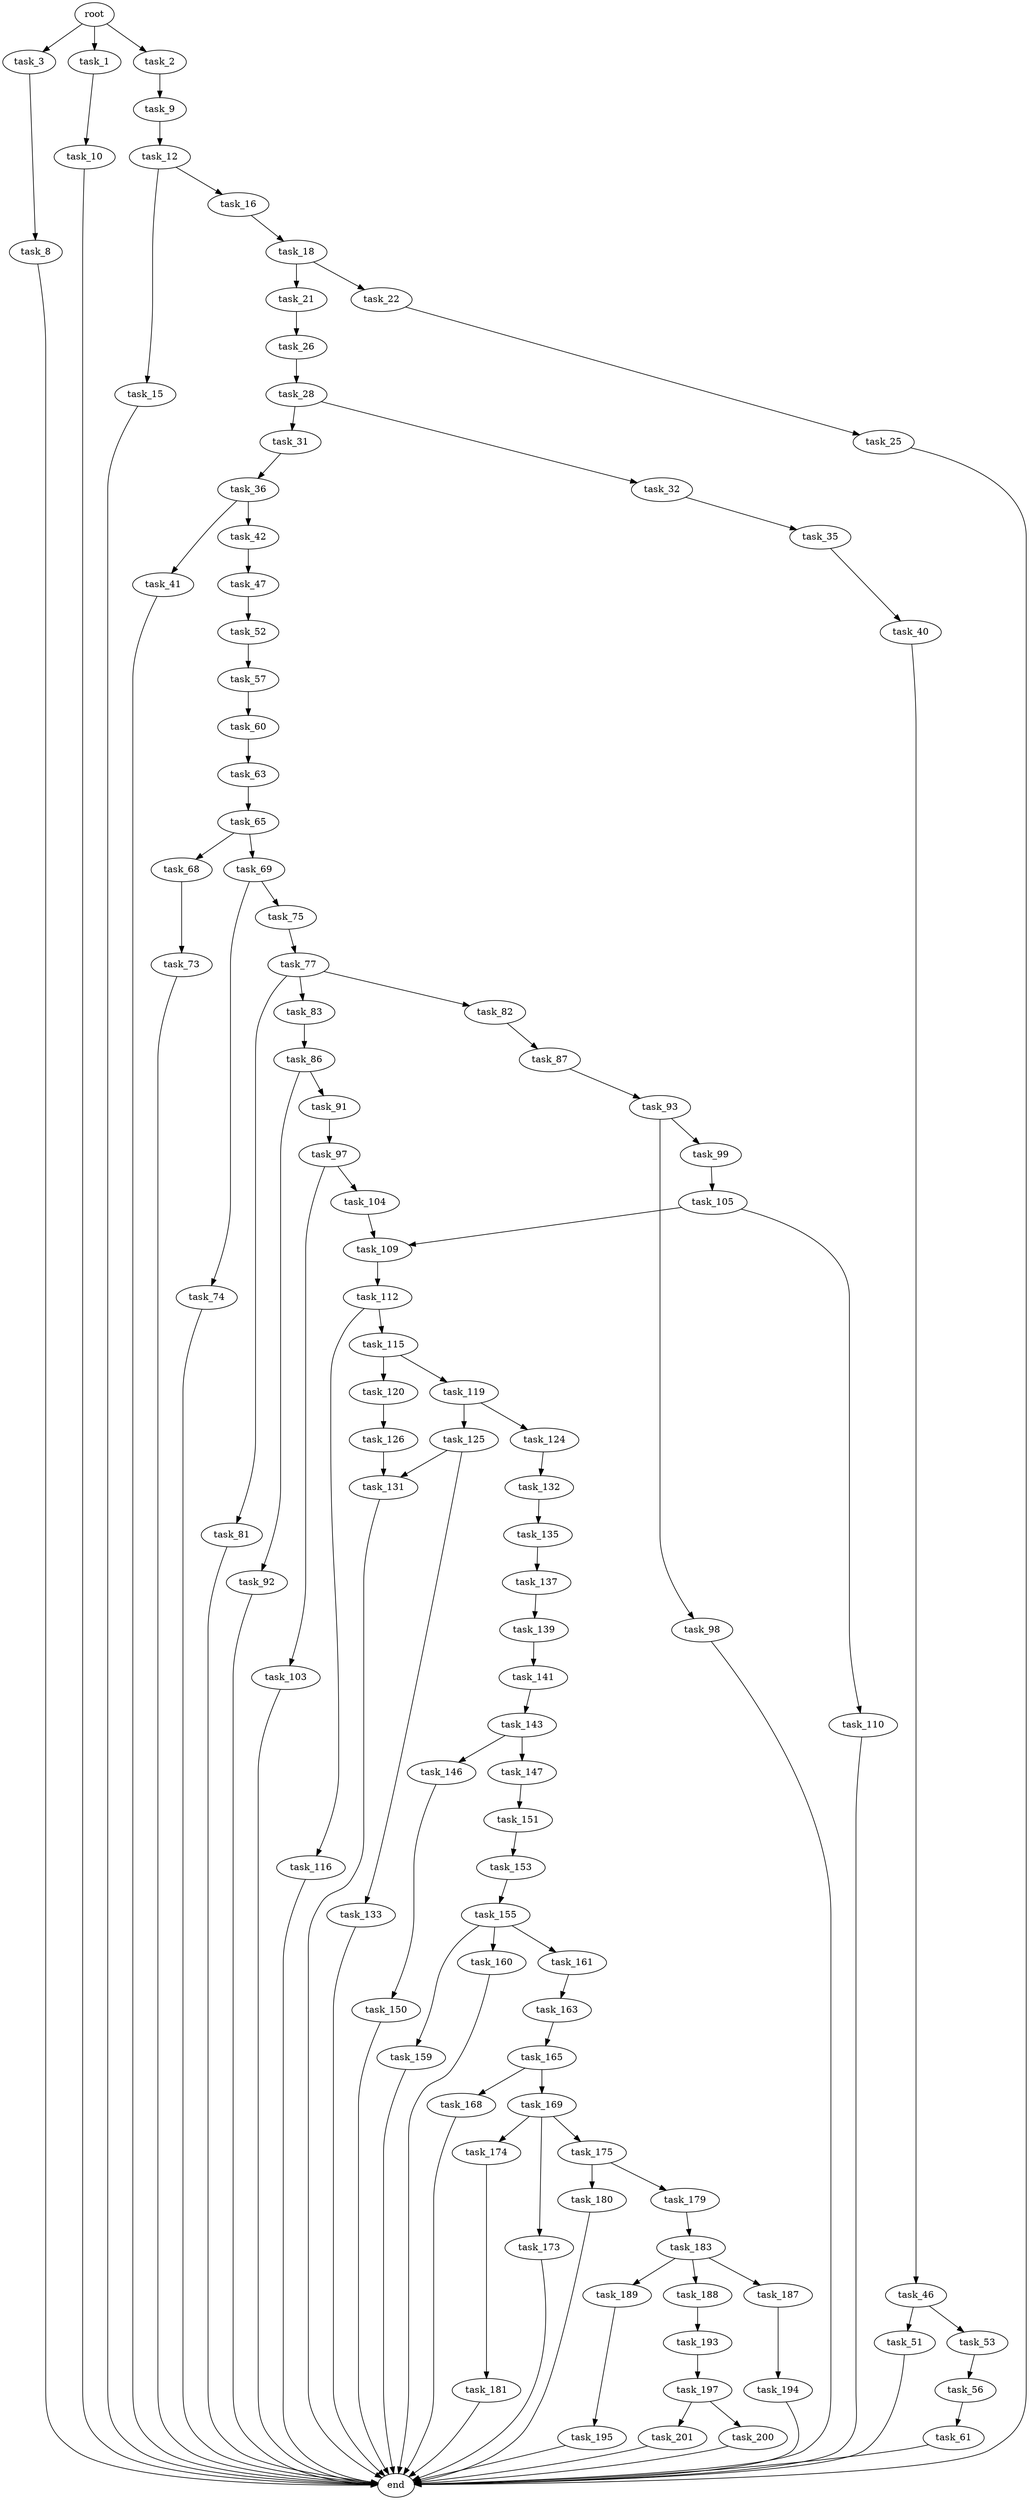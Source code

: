 digraph G {
  root [size="0.000000"];
  task_1 [size="1789679542.000000"];
  task_2 [size="17476833800.000000"];
  task_3 [size="35677765530.000000"];
  task_8 [size="14466785416.000000"];
  task_9 [size="6934681523.000000"];
  task_10 [size="6227647731.000000"];
  task_12 [size="169108520857.000000"];
  task_15 [size="17425587550.000000"];
  task_16 [size="1073741824000.000000"];
  task_18 [size="830480345829.000000"];
  task_21 [size="425007774184.000000"];
  task_22 [size="1014009588079.000000"];
  task_25 [size="469981329599.000000"];
  task_26 [size="11361630162.000000"];
  task_28 [size="1824151722.000000"];
  task_31 [size="6442938783.000000"];
  task_32 [size="1697185161.000000"];
  task_35 [size="485300636698.000000"];
  task_36 [size="782757789696.000000"];
  task_40 [size="12250252443.000000"];
  task_41 [size="1585348660.000000"];
  task_42 [size="85851886249.000000"];
  task_46 [size="6060196668.000000"];
  task_47 [size="1086326337.000000"];
  task_51 [size="97140943102.000000"];
  task_52 [size="549755813888.000000"];
  task_53 [size="2616797479.000000"];
  task_56 [size="32965539947.000000"];
  task_57 [size="24992492926.000000"];
  task_60 [size="8589934592.000000"];
  task_61 [size="321704715047.000000"];
  task_63 [size="72322332530.000000"];
  task_65 [size="39782845810.000000"];
  task_68 [size="231928233984.000000"];
  task_69 [size="231928233984.000000"];
  task_73 [size="368293445632.000000"];
  task_74 [size="121341407874.000000"];
  task_75 [size="8589934592.000000"];
  task_77 [size="961278973540.000000"];
  task_81 [size="208019519075.000000"];
  task_82 [size="368293445632.000000"];
  task_83 [size="570172009.000000"];
  task_86 [size="9083351281.000000"];
  task_87 [size="368293445632.000000"];
  task_91 [size="1131506547.000000"];
  task_92 [size="14565965922.000000"];
  task_93 [size="28991029248.000000"];
  task_97 [size="134217728000.000000"];
  task_98 [size="7867689929.000000"];
  task_99 [size="28991029248.000000"];
  task_103 [size="3560757529.000000"];
  task_104 [size="64418779203.000000"];
  task_105 [size="11231489955.000000"];
  task_109 [size="3107228172.000000"];
  task_110 [size="549755813888.000000"];
  task_112 [size="5954065511.000000"];
  task_115 [size="15986950605.000000"];
  task_116 [size="33829951488.000000"];
  task_119 [size="678317160300.000000"];
  task_120 [size="872365142.000000"];
  task_124 [size="15412363833.000000"];
  task_125 [size="9504351272.000000"];
  task_126 [size="13104155017.000000"];
  task_131 [size="28991029248.000000"];
  task_132 [size="5925269672.000000"];
  task_133 [size="24176200160.000000"];
  task_135 [size="9303004411.000000"];
  task_137 [size="6298798410.000000"];
  task_139 [size="492759372302.000000"];
  task_141 [size="4309751142.000000"];
  task_143 [size="102903614668.000000"];
  task_146 [size="1073741824000.000000"];
  task_147 [size="68719476736.000000"];
  task_150 [size="782757789696.000000"];
  task_151 [size="68719476736.000000"];
  task_153 [size="163017202420.000000"];
  task_155 [size="29485883924.000000"];
  task_159 [size="492124788628.000000"];
  task_160 [size="6763425555.000000"];
  task_161 [size="1951357544.000000"];
  task_163 [size="1111623337811.000000"];
  task_165 [size="231928233984.000000"];
  task_168 [size="17052576951.000000"];
  task_169 [size="200131708869.000000"];
  task_173 [size="73913060220.000000"];
  task_174 [size="1404907341451.000000"];
  task_175 [size="27937064652.000000"];
  task_179 [size="1215131505.000000"];
  task_180 [size="13398403060.000000"];
  task_181 [size="144077226556.000000"];
  task_183 [size="8589934592.000000"];
  task_187 [size="205574902578.000000"];
  task_188 [size="121131579961.000000"];
  task_189 [size="166663673615.000000"];
  task_193 [size="1073741824000.000000"];
  task_194 [size="2711787238.000000"];
  task_195 [size="134217728000.000000"];
  task_197 [size="28991029248.000000"];
  task_200 [size="2334048192.000000"];
  task_201 [size="282700714141.000000"];
  end [size="0.000000"];

  root -> task_1 [size="1.000000"];
  root -> task_2 [size="1.000000"];
  root -> task_3 [size="1.000000"];
  task_1 -> task_10 [size="134217728.000000"];
  task_2 -> task_9 [size="301989888.000000"];
  task_3 -> task_8 [size="134217728.000000"];
  task_8 -> end [size="1.000000"];
  task_9 -> task_12 [size="134217728.000000"];
  task_10 -> end [size="1.000000"];
  task_12 -> task_15 [size="134217728.000000"];
  task_12 -> task_16 [size="134217728.000000"];
  task_15 -> end [size="1.000000"];
  task_16 -> task_18 [size="838860800.000000"];
  task_18 -> task_21 [size="679477248.000000"];
  task_18 -> task_22 [size="679477248.000000"];
  task_21 -> task_26 [size="411041792.000000"];
  task_22 -> task_25 [size="679477248.000000"];
  task_25 -> end [size="1.000000"];
  task_26 -> task_28 [size="209715200.000000"];
  task_28 -> task_31 [size="134217728.000000"];
  task_28 -> task_32 [size="134217728.000000"];
  task_31 -> task_36 [size="134217728.000000"];
  task_32 -> task_35 [size="33554432.000000"];
  task_35 -> task_40 [size="411041792.000000"];
  task_36 -> task_41 [size="679477248.000000"];
  task_36 -> task_42 [size="679477248.000000"];
  task_40 -> task_46 [size="679477248.000000"];
  task_41 -> end [size="1.000000"];
  task_42 -> task_47 [size="134217728.000000"];
  task_46 -> task_51 [size="134217728.000000"];
  task_46 -> task_53 [size="134217728.000000"];
  task_47 -> task_52 [size="33554432.000000"];
  task_51 -> end [size="1.000000"];
  task_52 -> task_57 [size="536870912.000000"];
  task_53 -> task_56 [size="301989888.000000"];
  task_56 -> task_61 [size="838860800.000000"];
  task_57 -> task_60 [size="679477248.000000"];
  task_60 -> task_63 [size="33554432.000000"];
  task_61 -> end [size="1.000000"];
  task_63 -> task_65 [size="134217728.000000"];
  task_65 -> task_68 [size="33554432.000000"];
  task_65 -> task_69 [size="33554432.000000"];
  task_68 -> task_73 [size="301989888.000000"];
  task_69 -> task_74 [size="301989888.000000"];
  task_69 -> task_75 [size="301989888.000000"];
  task_73 -> end [size="1.000000"];
  task_74 -> end [size="1.000000"];
  task_75 -> task_77 [size="33554432.000000"];
  task_77 -> task_81 [size="838860800.000000"];
  task_77 -> task_82 [size="838860800.000000"];
  task_77 -> task_83 [size="838860800.000000"];
  task_81 -> end [size="1.000000"];
  task_82 -> task_87 [size="411041792.000000"];
  task_83 -> task_86 [size="33554432.000000"];
  task_86 -> task_91 [size="209715200.000000"];
  task_86 -> task_92 [size="209715200.000000"];
  task_87 -> task_93 [size="411041792.000000"];
  task_91 -> task_97 [size="33554432.000000"];
  task_92 -> end [size="1.000000"];
  task_93 -> task_98 [size="75497472.000000"];
  task_93 -> task_99 [size="75497472.000000"];
  task_97 -> task_103 [size="209715200.000000"];
  task_97 -> task_104 [size="209715200.000000"];
  task_98 -> end [size="1.000000"];
  task_99 -> task_105 [size="75497472.000000"];
  task_103 -> end [size="1.000000"];
  task_104 -> task_109 [size="134217728.000000"];
  task_105 -> task_109 [size="301989888.000000"];
  task_105 -> task_110 [size="301989888.000000"];
  task_109 -> task_112 [size="301989888.000000"];
  task_110 -> end [size="1.000000"];
  task_112 -> task_115 [size="209715200.000000"];
  task_112 -> task_116 [size="209715200.000000"];
  task_115 -> task_119 [size="411041792.000000"];
  task_115 -> task_120 [size="411041792.000000"];
  task_116 -> end [size="1.000000"];
  task_119 -> task_124 [size="679477248.000000"];
  task_119 -> task_125 [size="679477248.000000"];
  task_120 -> task_126 [size="75497472.000000"];
  task_124 -> task_132 [size="301989888.000000"];
  task_125 -> task_131 [size="536870912.000000"];
  task_125 -> task_133 [size="536870912.000000"];
  task_126 -> task_131 [size="411041792.000000"];
  task_131 -> end [size="1.000000"];
  task_132 -> task_135 [size="411041792.000000"];
  task_133 -> end [size="1.000000"];
  task_135 -> task_137 [size="411041792.000000"];
  task_137 -> task_139 [size="411041792.000000"];
  task_139 -> task_141 [size="411041792.000000"];
  task_141 -> task_143 [size="75497472.000000"];
  task_143 -> task_146 [size="75497472.000000"];
  task_143 -> task_147 [size="75497472.000000"];
  task_146 -> task_150 [size="838860800.000000"];
  task_147 -> task_151 [size="134217728.000000"];
  task_150 -> end [size="1.000000"];
  task_151 -> task_153 [size="134217728.000000"];
  task_153 -> task_155 [size="134217728.000000"];
  task_155 -> task_159 [size="679477248.000000"];
  task_155 -> task_160 [size="679477248.000000"];
  task_155 -> task_161 [size="679477248.000000"];
  task_159 -> end [size="1.000000"];
  task_160 -> end [size="1.000000"];
  task_161 -> task_163 [size="75497472.000000"];
  task_163 -> task_165 [size="679477248.000000"];
  task_165 -> task_168 [size="301989888.000000"];
  task_165 -> task_169 [size="301989888.000000"];
  task_168 -> end [size="1.000000"];
  task_169 -> task_173 [size="134217728.000000"];
  task_169 -> task_174 [size="134217728.000000"];
  task_169 -> task_175 [size="134217728.000000"];
  task_173 -> end [size="1.000000"];
  task_174 -> task_181 [size="838860800.000000"];
  task_175 -> task_179 [size="134217728.000000"];
  task_175 -> task_180 [size="134217728.000000"];
  task_179 -> task_183 [size="33554432.000000"];
  task_180 -> end [size="1.000000"];
  task_181 -> end [size="1.000000"];
  task_183 -> task_187 [size="33554432.000000"];
  task_183 -> task_188 [size="33554432.000000"];
  task_183 -> task_189 [size="33554432.000000"];
  task_187 -> task_194 [size="411041792.000000"];
  task_188 -> task_193 [size="134217728.000000"];
  task_189 -> task_195 [size="411041792.000000"];
  task_193 -> task_197 [size="838860800.000000"];
  task_194 -> end [size="1.000000"];
  task_195 -> end [size="1.000000"];
  task_197 -> task_200 [size="75497472.000000"];
  task_197 -> task_201 [size="75497472.000000"];
  task_200 -> end [size="1.000000"];
  task_201 -> end [size="1.000000"];
}
